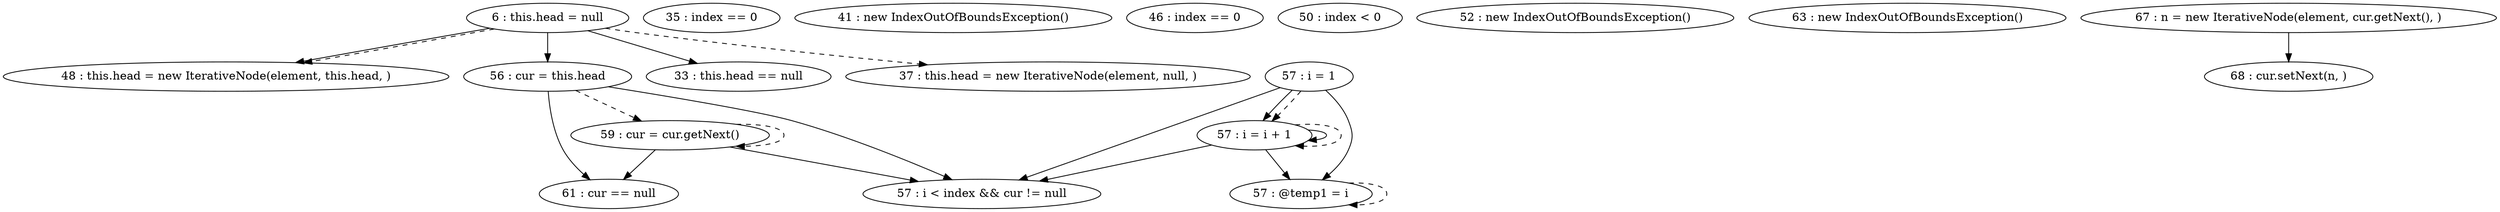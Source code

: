 digraph G {
"6 : this.head = null"
"6 : this.head = null" -> "48 : this.head = new IterativeNode(element, this.head, )"
"6 : this.head = null" -> "56 : cur = this.head"
"6 : this.head = null" -> "33 : this.head == null"
"6 : this.head = null" -> "48 : this.head = new IterativeNode(element, this.head, )" [style=dashed]
"6 : this.head = null" -> "37 : this.head = new IterativeNode(element, null, )" [style=dashed]
"33 : this.head == null"
"35 : index == 0"
"37 : this.head = new IterativeNode(element, null, )"
"41 : new IndexOutOfBoundsException()"
"46 : index == 0"
"48 : this.head = new IterativeNode(element, this.head, )"
"50 : index < 0"
"52 : new IndexOutOfBoundsException()"
"56 : cur = this.head"
"56 : cur = this.head" -> "61 : cur == null"
"56 : cur = this.head" -> "57 : i < index && cur != null"
"56 : cur = this.head" -> "59 : cur = cur.getNext()" [style=dashed]
"57 : i = 1"
"57 : i = 1" -> "57 : i = i + 1"
"57 : i = 1" -> "57 : i < index && cur != null"
"57 : i = 1" -> "57 : @temp1 = i"
"57 : i = 1" -> "57 : i = i + 1" [style=dashed]
"57 : i < index && cur != null"
"59 : cur = cur.getNext()"
"59 : cur = cur.getNext()" -> "61 : cur == null"
"59 : cur = cur.getNext()" -> "57 : i < index && cur != null"
"59 : cur = cur.getNext()" -> "59 : cur = cur.getNext()" [style=dashed]
"57 : @temp1 = i"
"57 : @temp1 = i" -> "57 : @temp1 = i" [style=dashed]
"57 : i = i + 1"
"57 : i = i + 1" -> "57 : i = i + 1"
"57 : i = i + 1" -> "57 : i < index && cur != null"
"57 : i = i + 1" -> "57 : @temp1 = i"
"57 : i = i + 1" -> "57 : i = i + 1" [style=dashed]
"61 : cur == null"
"63 : new IndexOutOfBoundsException()"
"67 : n = new IterativeNode(element, cur.getNext(), )"
"67 : n = new IterativeNode(element, cur.getNext(), )" -> "68 : cur.setNext(n, )"
"68 : cur.setNext(n, )"
}
